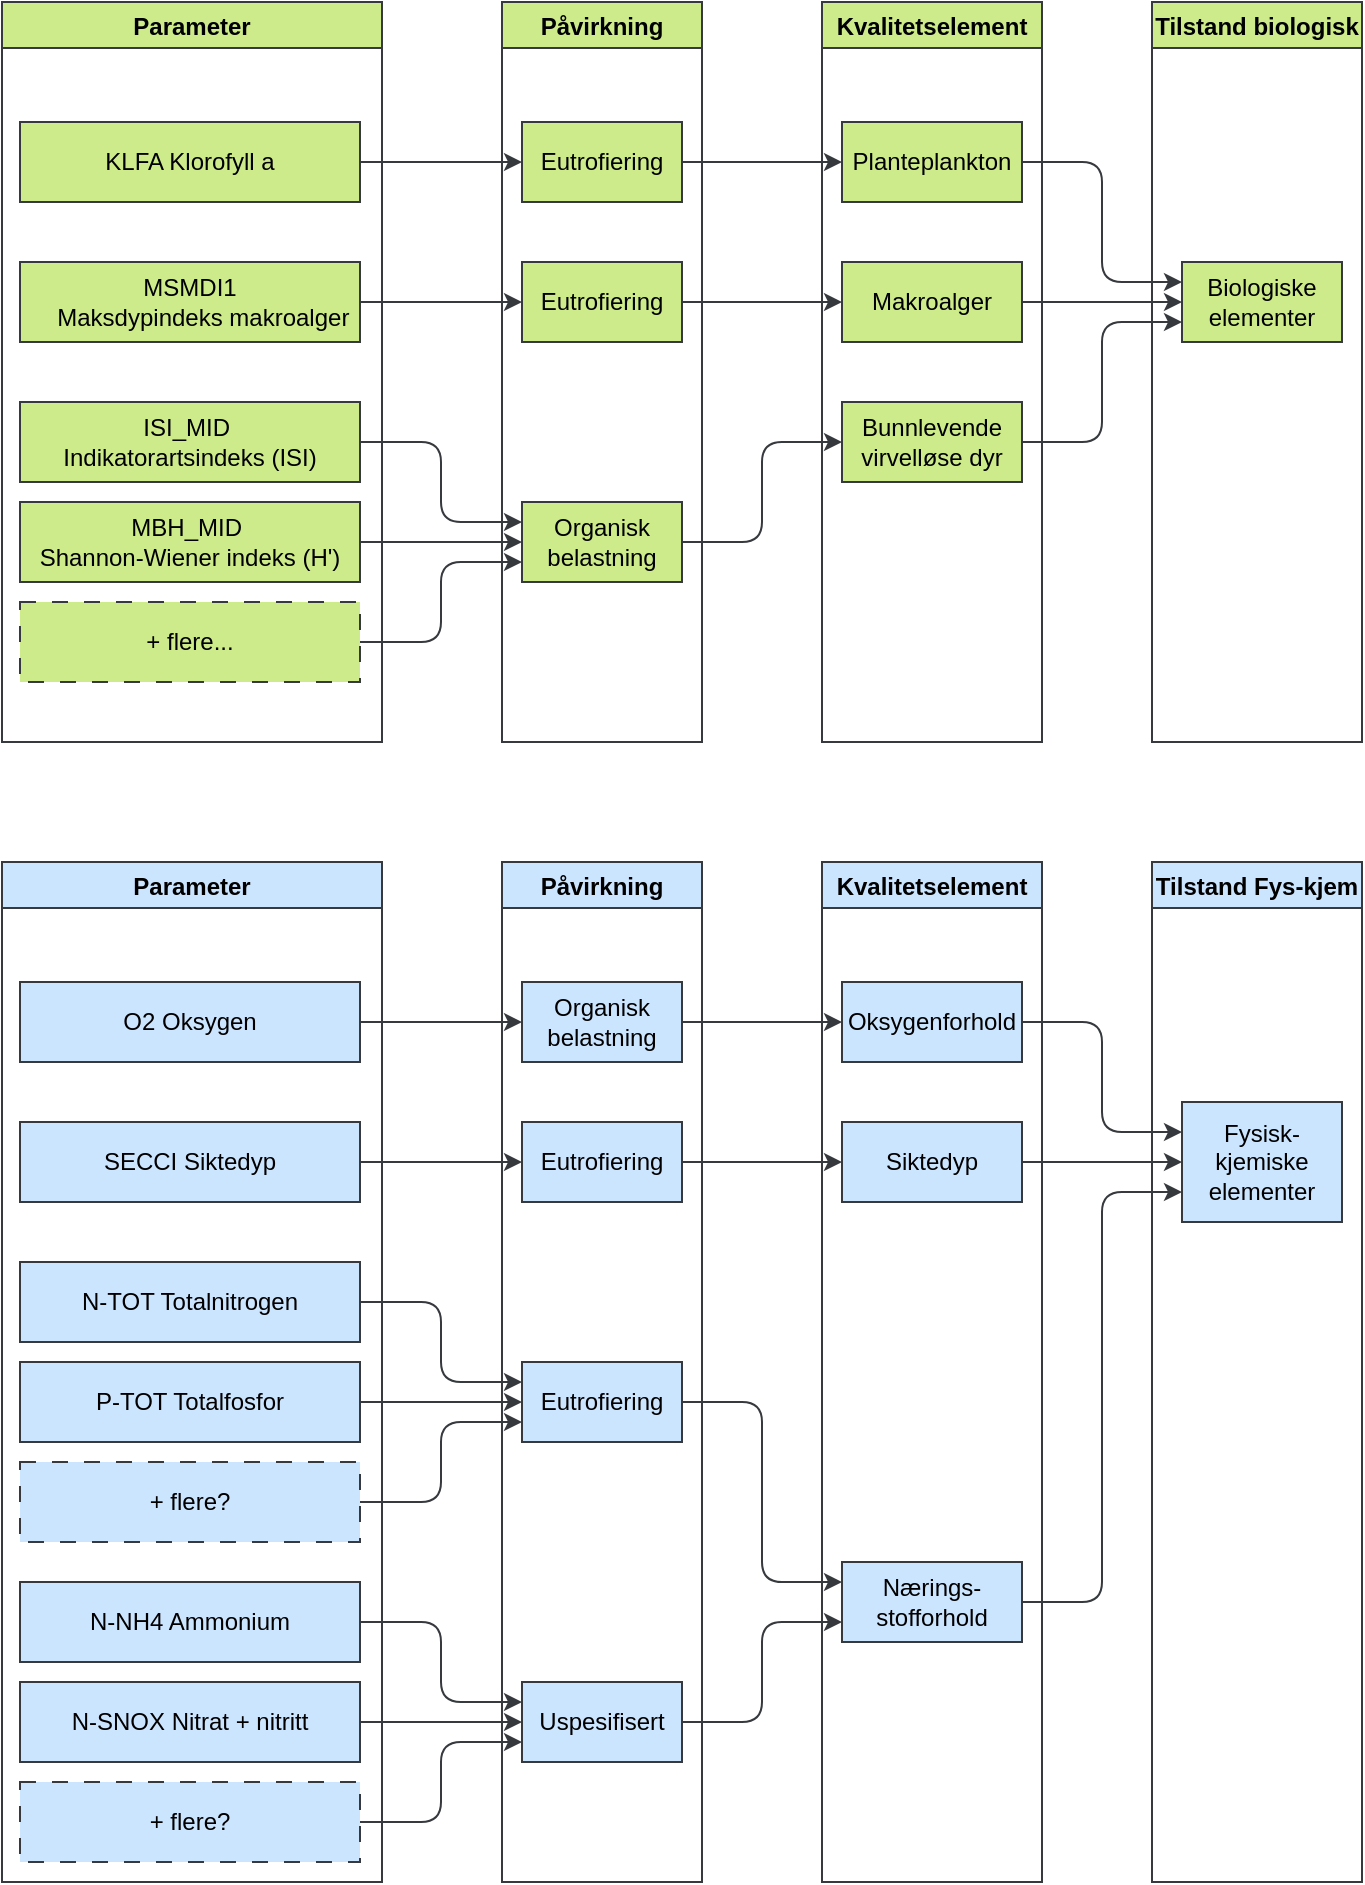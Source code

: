 <mxfile version="28.2.5">
  <diagram name="Page-1" id="hKgmJlj2i8ptv6tC-m2v">
    <mxGraphModel dx="1188" dy="743" grid="1" gridSize="10" guides="1" tooltips="1" connect="1" arrows="1" fold="1" page="1" pageScale="1" pageWidth="827" pageHeight="1169" background="light-dark(#FFFFFF,#FFFFFF)" math="0" shadow="0" adaptiveColors="simple">
      <root>
        <mxCell id="0" />
        <mxCell id="1" parent="0" />
        <mxCell id="rtQf0lQpv6UuY1po2udC-3" value="Planteplankton" style="whiteSpace=wrap;html=1;labelBackgroundColor=none;fillColor=#cdeb8b;strokeColor=#36393d;fontColor=#000000;" parent="1" vertex="1">
          <mxGeometry x="440" y="90" width="90" height="40" as="geometry" />
        </mxCell>
        <mxCell id="rtQf0lQpv6UuY1po2udC-4" value="" style="edgeStyle=elbowEdgeStyle;elbow=horizontal;html=1;rounded=1;curved=0;sourcePerimeterSpacing=0;targetPerimeterSpacing=0;startSize=6;endSize=6;entryX=0;entryY=0.25;entryDx=0;entryDy=0;labelBackgroundColor=none;strokeColor=#36393d;fontColor=#000000;fillColor=#cdeb8b;" parent="1" source="rtQf0lQpv6UuY1po2udC-3" target="rtQf0lQpv6UuY1po2udC-2" edge="1">
          <mxGeometry relative="1" as="geometry" />
        </mxCell>
        <mxCell id="rtQf0lQpv6UuY1po2udC-2" value="Biologiske elementer" style="whiteSpace=wrap;html=1;labelBackgroundColor=none;fillColor=#cdeb8b;strokeColor=#36393d;fontColor=#000000;" parent="1" vertex="1">
          <mxGeometry x="610" y="160" width="80" height="40" as="geometry" />
        </mxCell>
        <mxCell id="rtQf0lQpv6UuY1po2udC-8" value="Makroalger" style="whiteSpace=wrap;html=1;labelBackgroundColor=none;fillColor=#cdeb8b;strokeColor=#36393d;fontColor=#000000;" parent="1" vertex="1">
          <mxGeometry x="440" y="160" width="90" height="40" as="geometry" />
        </mxCell>
        <mxCell id="rtQf0lQpv6UuY1po2udC-9" value="" style="edgeStyle=elbowEdgeStyle;elbow=horizontal;html=1;rounded=1;curved=0;sourcePerimeterSpacing=0;targetPerimeterSpacing=0;startSize=6;endSize=6;entryX=0;entryY=0.5;entryDx=0;entryDy=0;labelBackgroundColor=none;strokeColor=#36393d;fontColor=#000000;fillColor=#cdeb8b;" parent="1" source="rtQf0lQpv6UuY1po2udC-8" target="rtQf0lQpv6UuY1po2udC-2" edge="1">
          <mxGeometry relative="1" as="geometry">
            <mxPoint x="640" y="250" as="targetPoint" />
          </mxGeometry>
        </mxCell>
        <mxCell id="rtQf0lQpv6UuY1po2udC-11" value="Bunnlevende virvelløse dyr" style="whiteSpace=wrap;html=1;labelBackgroundColor=none;fillColor=#cdeb8b;strokeColor=#36393d;fontColor=#000000;" parent="1" vertex="1">
          <mxGeometry x="440" y="230" width="90" height="40" as="geometry" />
        </mxCell>
        <mxCell id="rtQf0lQpv6UuY1po2udC-12" value="" style="edgeStyle=elbowEdgeStyle;elbow=horizontal;html=1;rounded=1;curved=0;sourcePerimeterSpacing=0;targetPerimeterSpacing=0;startSize=6;endSize=6;entryX=0;entryY=0.75;entryDx=0;entryDy=0;labelBackgroundColor=none;strokeColor=#36393d;fontColor=#000000;fillColor=#cdeb8b;" parent="1" source="rtQf0lQpv6UuY1po2udC-11" target="rtQf0lQpv6UuY1po2udC-2" edge="1">
          <mxGeometry relative="1" as="geometry">
            <mxPoint x="640" y="250" as="targetPoint" />
          </mxGeometry>
        </mxCell>
        <mxCell id="y_GRqJ1ZzVfy5zHWJSPP-1" value="Organisk belastning" style="whiteSpace=wrap;html=1;labelBackgroundColor=none;fillColor=#cdeb8b;strokeColor=#36393d;fontColor=#000000;" vertex="1" parent="1">
          <mxGeometry x="280" y="280" width="80" height="40" as="geometry" />
        </mxCell>
        <mxCell id="y_GRqJ1ZzVfy5zHWJSPP-2" value="" style="edgeStyle=elbowEdgeStyle;elbow=horizontal;html=1;rounded=1;curved=0;sourcePerimeterSpacing=0;targetPerimeterSpacing=0;startSize=6;endSize=6;entryX=0;entryY=0.5;entryDx=0;entryDy=0;labelBackgroundColor=none;strokeColor=#36393d;fontColor=#000000;fillColor=#cdeb8b;" edge="1" parent="1" source="y_GRqJ1ZzVfy5zHWJSPP-1" target="rtQf0lQpv6UuY1po2udC-11">
          <mxGeometry relative="1" as="geometry">
            <mxPoint x="390" y="240" as="targetPoint" />
          </mxGeometry>
        </mxCell>
        <mxCell id="y_GRqJ1ZzVfy5zHWJSPP-3" value="&lt;div&gt;ISI_MID&amp;nbsp;&lt;/div&gt;&lt;div&gt;Indikatorartsindeks (ISI)&lt;/div&gt;" style="whiteSpace=wrap;html=1;labelBackgroundColor=none;fillColor=#cdeb8b;strokeColor=#36393d;fontColor=#000000;" vertex="1" parent="1">
          <mxGeometry x="29" y="230" width="170" height="40" as="geometry" />
        </mxCell>
        <mxCell id="y_GRqJ1ZzVfy5zHWJSPP-4" value="" style="edgeStyle=elbowEdgeStyle;elbow=horizontal;html=1;rounded=1;curved=0;sourcePerimeterSpacing=0;targetPerimeterSpacing=0;startSize=6;endSize=6;entryX=0;entryY=0.25;entryDx=0;entryDy=0;labelBackgroundColor=none;strokeColor=#36393d;fontColor=#000000;fillColor=#cdeb8b;" edge="1" parent="1" source="y_GRqJ1ZzVfy5zHWJSPP-3" target="y_GRqJ1ZzVfy5zHWJSPP-1">
          <mxGeometry relative="1" as="geometry">
            <mxPoint x="240" y="310" as="targetPoint" />
          </mxGeometry>
        </mxCell>
        <mxCell id="y_GRqJ1ZzVfy5zHWJSPP-6" value="Eutrofiering" style="whiteSpace=wrap;html=1;labelBackgroundColor=none;fillColor=#cdeb8b;strokeColor=#36393d;fontColor=#000000;" vertex="1" parent="1">
          <mxGeometry x="280" y="160" width="80" height="40" as="geometry" />
        </mxCell>
        <mxCell id="y_GRqJ1ZzVfy5zHWJSPP-7" value="" style="edgeStyle=elbowEdgeStyle;elbow=horizontal;html=1;rounded=1;curved=0;sourcePerimeterSpacing=0;targetPerimeterSpacing=0;startSize=6;endSize=6;entryX=0;entryY=0.5;entryDx=0;entryDy=0;labelBackgroundColor=none;strokeColor=#36393d;fontColor=#000000;fillColor=#cdeb8b;" edge="1" parent="1" source="y_GRqJ1ZzVfy5zHWJSPP-6" target="rtQf0lQpv6UuY1po2udC-8">
          <mxGeometry relative="1" as="geometry">
            <mxPoint x="400" y="130" as="targetPoint" />
          </mxGeometry>
        </mxCell>
        <mxCell id="y_GRqJ1ZzVfy5zHWJSPP-8" value="&lt;div&gt;MSMDI1&lt;/div&gt;&lt;div&gt;&amp;nbsp; &amp;nbsp; Maksdypindeks makroalger&lt;/div&gt;" style="whiteSpace=wrap;html=1;labelBackgroundColor=none;fillColor=#cdeb8b;strokeColor=#36393d;fontColor=#000000;" vertex="1" parent="1">
          <mxGeometry x="29" y="160" width="170" height="40" as="geometry" />
        </mxCell>
        <mxCell id="y_GRqJ1ZzVfy5zHWJSPP-9" value="" style="edgeStyle=elbowEdgeStyle;elbow=horizontal;html=1;rounded=1;curved=0;sourcePerimeterSpacing=0;targetPerimeterSpacing=0;startSize=6;endSize=6;entryX=0;entryY=0.5;entryDx=0;entryDy=0;labelBackgroundColor=none;strokeColor=#36393d;fontColor=#000000;fillColor=#cdeb8b;" edge="1" parent="1" source="y_GRqJ1ZzVfy5zHWJSPP-8" target="y_GRqJ1ZzVfy5zHWJSPP-6">
          <mxGeometry relative="1" as="geometry">
            <mxPoint x="240" y="240" as="targetPoint" />
          </mxGeometry>
        </mxCell>
        <mxCell id="y_GRqJ1ZzVfy5zHWJSPP-10" value="Eutrofiering" style="whiteSpace=wrap;html=1;labelBackgroundColor=none;fillColor=#cdeb8b;strokeColor=#36393d;fontColor=#000000;" vertex="1" parent="1">
          <mxGeometry x="280" y="90" width="80" height="40" as="geometry" />
        </mxCell>
        <mxCell id="y_GRqJ1ZzVfy5zHWJSPP-11" value="" style="edgeStyle=elbowEdgeStyle;elbow=horizontal;html=1;rounded=1;curved=0;sourcePerimeterSpacing=0;targetPerimeterSpacing=0;startSize=6;endSize=6;entryX=0;entryY=0.5;entryDx=0;entryDy=0;labelBackgroundColor=none;strokeColor=#36393d;fontColor=#000000;fillColor=#cdeb8b;" edge="1" parent="1" source="y_GRqJ1ZzVfy5zHWJSPP-10" target="rtQf0lQpv6UuY1po2udC-3">
          <mxGeometry relative="1" as="geometry">
            <mxPoint x="430" y="50" as="targetPoint" />
          </mxGeometry>
        </mxCell>
        <mxCell id="y_GRqJ1ZzVfy5zHWJSPP-12" value="KLFA Klorofyll a" style="whiteSpace=wrap;html=1;labelBackgroundColor=none;fillColor=#cdeb8b;strokeColor=#36393d;fontColor=#000000;" vertex="1" parent="1">
          <mxGeometry x="29" y="90" width="170" height="40" as="geometry" />
        </mxCell>
        <mxCell id="y_GRqJ1ZzVfy5zHWJSPP-13" value="" style="edgeStyle=elbowEdgeStyle;elbow=horizontal;html=1;rounded=1;curved=0;sourcePerimeterSpacing=0;targetPerimeterSpacing=0;startSize=6;endSize=6;entryX=0;entryY=0.5;entryDx=0;entryDy=0;labelBackgroundColor=none;strokeColor=#36393d;fontColor=#000000;fillColor=#cdeb8b;" edge="1" parent="1" source="y_GRqJ1ZzVfy5zHWJSPP-12" target="y_GRqJ1ZzVfy5zHWJSPP-10">
          <mxGeometry relative="1" as="geometry">
            <mxPoint x="240" y="170" as="targetPoint" />
          </mxGeometry>
        </mxCell>
        <mxCell id="y_GRqJ1ZzVfy5zHWJSPP-15" value="&lt;div&gt;MBH_MID&amp;nbsp;&lt;/div&gt;&lt;div&gt;Shannon-Wiener indeks (H&#39;)&lt;/div&gt;" style="whiteSpace=wrap;html=1;labelBackgroundColor=none;fillColor=#cdeb8b;strokeColor=#36393d;fontColor=#000000;" vertex="1" parent="1">
          <mxGeometry x="29" y="280" width="170" height="40" as="geometry" />
        </mxCell>
        <mxCell id="y_GRqJ1ZzVfy5zHWJSPP-16" value="" style="edgeStyle=elbowEdgeStyle;elbow=horizontal;html=1;rounded=1;curved=0;sourcePerimeterSpacing=0;targetPerimeterSpacing=0;startSize=6;endSize=6;entryX=0;entryY=0.5;entryDx=0;entryDy=0;labelBackgroundColor=none;strokeColor=#36393d;fontColor=#000000;fillColor=#cdeb8b;" edge="1" parent="1" source="y_GRqJ1ZzVfy5zHWJSPP-15" target="y_GRqJ1ZzVfy5zHWJSPP-1">
          <mxGeometry relative="1" as="geometry">
            <mxPoint x="320" y="300" as="targetPoint" />
          </mxGeometry>
        </mxCell>
        <mxCell id="y_GRqJ1ZzVfy5zHWJSPP-17" value="+ flere..." style="whiteSpace=wrap;html=1;dashed=1;dashPattern=8 8;labelBackgroundColor=none;fillColor=#cdeb8b;strokeColor=#36393d;fontColor=#000000;" vertex="1" parent="1">
          <mxGeometry x="29" y="330" width="170" height="40" as="geometry" />
        </mxCell>
        <mxCell id="y_GRqJ1ZzVfy5zHWJSPP-18" value="" style="edgeStyle=elbowEdgeStyle;elbow=horizontal;html=1;rounded=1;curved=0;sourcePerimeterSpacing=0;targetPerimeterSpacing=0;startSize=6;endSize=6;entryX=0;entryY=0.75;entryDx=0;entryDy=0;labelBackgroundColor=none;strokeColor=#36393d;fontColor=#000000;fillColor=#cdeb8b;" edge="1" parent="1" source="y_GRqJ1ZzVfy5zHWJSPP-17" target="y_GRqJ1ZzVfy5zHWJSPP-1">
          <mxGeometry relative="1" as="geometry">
            <mxPoint x="320" y="350" as="targetPoint" />
          </mxGeometry>
        </mxCell>
        <mxCell id="y_GRqJ1ZzVfy5zHWJSPP-19" value="Parameter" style="swimlane;labelBackgroundColor=none;fillColor=#cdeb8b;strokeColor=#36393d;fontColor=#000000;" vertex="1" parent="1">
          <mxGeometry x="20" y="30" width="190" height="370" as="geometry" />
        </mxCell>
        <mxCell id="y_GRqJ1ZzVfy5zHWJSPP-20" value="Påvirkning" style="swimlane;labelBackgroundColor=none;fillColor=#cdeb8b;strokeColor=#36393d;fontColor=#000000;" vertex="1" parent="1">
          <mxGeometry x="270" y="30" width="100" height="370" as="geometry" />
        </mxCell>
        <mxCell id="y_GRqJ1ZzVfy5zHWJSPP-21" value="Kvalitetselement" style="swimlane;labelBackgroundColor=none;fillColor=#cdeb8b;strokeColor=#36393d;fontColor=#000000;" vertex="1" parent="1">
          <mxGeometry x="430" y="30" width="110" height="370" as="geometry" />
        </mxCell>
        <mxCell id="y_GRqJ1ZzVfy5zHWJSPP-22" value="Tilstand biologisk" style="swimlane;labelBackgroundColor=none;fillColor=#cdeb8b;strokeColor=#36393d;fontColor=#000000;" vertex="1" parent="1">
          <mxGeometry x="595" y="30" width="105" height="370" as="geometry" />
        </mxCell>
        <mxCell id="y_GRqJ1ZzVfy5zHWJSPP-23" value="Oksygenforhold" style="whiteSpace=wrap;html=1;labelBackgroundColor=none;fillColor=#cce5ff;strokeColor=#36393d;fontColor=#000000;" vertex="1" parent="1">
          <mxGeometry x="440" y="520" width="90" height="40" as="geometry" />
        </mxCell>
        <mxCell id="y_GRqJ1ZzVfy5zHWJSPP-24" value="" style="edgeStyle=elbowEdgeStyle;elbow=horizontal;html=1;rounded=1;curved=0;sourcePerimeterSpacing=0;targetPerimeterSpacing=0;startSize=6;endSize=6;entryX=0;entryY=0.25;entryDx=0;entryDy=0;labelBackgroundColor=none;fontColor=#000000;fillColor=#cce5ff;strokeColor=#36393d;" edge="1" parent="1" source="y_GRqJ1ZzVfy5zHWJSPP-23" target="y_GRqJ1ZzVfy5zHWJSPP-25">
          <mxGeometry relative="1" as="geometry" />
        </mxCell>
        <mxCell id="y_GRqJ1ZzVfy5zHWJSPP-25" value="Fysisk-kjemiske elementer" style="whiteSpace=wrap;html=1;labelBackgroundColor=none;fillColor=#cce5ff;strokeColor=#36393d;fontColor=#000000;" vertex="1" parent="1">
          <mxGeometry x="610" y="580" width="80" height="60" as="geometry" />
        </mxCell>
        <mxCell id="y_GRqJ1ZzVfy5zHWJSPP-26" value="Siktedyp" style="whiteSpace=wrap;html=1;labelBackgroundColor=none;fillColor=#cce5ff;strokeColor=#36393d;fontColor=#000000;" vertex="1" parent="1">
          <mxGeometry x="440" y="590" width="90" height="40" as="geometry" />
        </mxCell>
        <mxCell id="y_GRqJ1ZzVfy5zHWJSPP-27" value="" style="edgeStyle=elbowEdgeStyle;elbow=horizontal;html=1;rounded=1;curved=0;sourcePerimeterSpacing=0;targetPerimeterSpacing=0;startSize=6;endSize=6;entryX=0;entryY=0.5;entryDx=0;entryDy=0;labelBackgroundColor=none;fontColor=#000000;fillColor=#cce5ff;strokeColor=#36393d;" edge="1" parent="1" source="y_GRqJ1ZzVfy5zHWJSPP-26" target="y_GRqJ1ZzVfy5zHWJSPP-25">
          <mxGeometry relative="1" as="geometry">
            <mxPoint x="640" y="680" as="targetPoint" />
          </mxGeometry>
        </mxCell>
        <mxCell id="y_GRqJ1ZzVfy5zHWJSPP-29" value="" style="edgeStyle=elbowEdgeStyle;elbow=horizontal;html=1;rounded=1;curved=0;sourcePerimeterSpacing=0;targetPerimeterSpacing=0;startSize=6;endSize=6;entryX=0;entryY=0.75;entryDx=0;entryDy=0;labelBackgroundColor=none;fontColor=#000000;fillColor=#cce5ff;strokeColor=#36393d;" edge="1" parent="1" source="y_GRqJ1ZzVfy5zHWJSPP-28" target="y_GRqJ1ZzVfy5zHWJSPP-25">
          <mxGeometry relative="1" as="geometry">
            <mxPoint x="640" y="680" as="targetPoint" />
          </mxGeometry>
        </mxCell>
        <mxCell id="y_GRqJ1ZzVfy5zHWJSPP-30" value="Eutrofiering" style="whiteSpace=wrap;html=1;labelBackgroundColor=none;fillColor=#cce5ff;strokeColor=#36393d;fontColor=#000000;" vertex="1" parent="1">
          <mxGeometry x="280" y="710" width="80" height="40" as="geometry" />
        </mxCell>
        <mxCell id="y_GRqJ1ZzVfy5zHWJSPP-31" value="" style="edgeStyle=elbowEdgeStyle;elbow=horizontal;html=1;rounded=1;curved=0;sourcePerimeterSpacing=0;targetPerimeterSpacing=0;startSize=6;endSize=6;entryX=0;entryY=0.25;entryDx=0;entryDy=0;labelBackgroundColor=none;fontColor=#000000;fillColor=#cce5ff;strokeColor=#36393d;" edge="1" parent="1" source="y_GRqJ1ZzVfy5zHWJSPP-30" target="y_GRqJ1ZzVfy5zHWJSPP-28">
          <mxGeometry relative="1" as="geometry">
            <mxPoint x="400" y="670" as="targetPoint" />
          </mxGeometry>
        </mxCell>
        <mxCell id="y_GRqJ1ZzVfy5zHWJSPP-32" value="N-TOT Totalnitrogen" style="whiteSpace=wrap;html=1;labelBackgroundColor=none;fillColor=#cce5ff;strokeColor=#36393d;fontColor=#000000;" vertex="1" parent="1">
          <mxGeometry x="29" y="660" width="170" height="40" as="geometry" />
        </mxCell>
        <mxCell id="y_GRqJ1ZzVfy5zHWJSPP-33" value="" style="edgeStyle=elbowEdgeStyle;elbow=horizontal;html=1;rounded=1;curved=0;sourcePerimeterSpacing=0;targetPerimeterSpacing=0;startSize=6;endSize=6;entryX=0;entryY=0.25;entryDx=0;entryDy=0;labelBackgroundColor=none;fontColor=#000000;fillColor=#cce5ff;strokeColor=#36393d;" edge="1" parent="1" source="y_GRqJ1ZzVfy5zHWJSPP-32" target="y_GRqJ1ZzVfy5zHWJSPP-30">
          <mxGeometry relative="1" as="geometry">
            <mxPoint x="240" y="740" as="targetPoint" />
          </mxGeometry>
        </mxCell>
        <mxCell id="y_GRqJ1ZzVfy5zHWJSPP-34" value="Eutrofiering" style="whiteSpace=wrap;html=1;labelBackgroundColor=none;fillColor=#cce5ff;strokeColor=#36393d;fontColor=#000000;" vertex="1" parent="1">
          <mxGeometry x="280" y="590" width="80" height="40" as="geometry" />
        </mxCell>
        <mxCell id="y_GRqJ1ZzVfy5zHWJSPP-35" value="" style="edgeStyle=elbowEdgeStyle;elbow=horizontal;html=1;rounded=1;curved=0;sourcePerimeterSpacing=0;targetPerimeterSpacing=0;startSize=6;endSize=6;entryX=0;entryY=0.5;entryDx=0;entryDy=0;labelBackgroundColor=none;fontColor=#000000;fillColor=#cce5ff;strokeColor=#36393d;" edge="1" parent="1" source="y_GRqJ1ZzVfy5zHWJSPP-34" target="y_GRqJ1ZzVfy5zHWJSPP-26">
          <mxGeometry relative="1" as="geometry">
            <mxPoint x="400" y="560" as="targetPoint" />
          </mxGeometry>
        </mxCell>
        <mxCell id="y_GRqJ1ZzVfy5zHWJSPP-36" value="SECCI Siktedyp" style="whiteSpace=wrap;html=1;labelBackgroundColor=none;fillColor=#cce5ff;strokeColor=#36393d;fontColor=#000000;" vertex="1" parent="1">
          <mxGeometry x="29" y="590" width="170" height="40" as="geometry" />
        </mxCell>
        <mxCell id="y_GRqJ1ZzVfy5zHWJSPP-37" value="" style="edgeStyle=elbowEdgeStyle;elbow=horizontal;html=1;rounded=1;curved=0;sourcePerimeterSpacing=0;targetPerimeterSpacing=0;startSize=6;endSize=6;entryX=0;entryY=0.5;entryDx=0;entryDy=0;labelBackgroundColor=none;fontColor=#000000;fillColor=#cce5ff;strokeColor=#36393d;" edge="1" parent="1" source="y_GRqJ1ZzVfy5zHWJSPP-36" target="y_GRqJ1ZzVfy5zHWJSPP-34">
          <mxGeometry relative="1" as="geometry">
            <mxPoint x="240" y="670" as="targetPoint" />
          </mxGeometry>
        </mxCell>
        <mxCell id="y_GRqJ1ZzVfy5zHWJSPP-38" value="Organisk belastning" style="whiteSpace=wrap;html=1;labelBackgroundColor=none;fillColor=#cce5ff;strokeColor=#36393d;fontColor=#000000;" vertex="1" parent="1">
          <mxGeometry x="280" y="520" width="80" height="40" as="geometry" />
        </mxCell>
        <mxCell id="y_GRqJ1ZzVfy5zHWJSPP-39" value="" style="edgeStyle=elbowEdgeStyle;elbow=horizontal;html=1;rounded=1;curved=0;sourcePerimeterSpacing=0;targetPerimeterSpacing=0;startSize=6;endSize=6;entryX=0;entryY=0.5;entryDx=0;entryDy=0;labelBackgroundColor=none;fontColor=#000000;fillColor=#cce5ff;strokeColor=#36393d;" edge="1" parent="1" source="y_GRqJ1ZzVfy5zHWJSPP-38" target="y_GRqJ1ZzVfy5zHWJSPP-23">
          <mxGeometry relative="1" as="geometry">
            <mxPoint x="430" y="480" as="targetPoint" />
          </mxGeometry>
        </mxCell>
        <mxCell id="y_GRqJ1ZzVfy5zHWJSPP-40" value="O2 Oksygen" style="whiteSpace=wrap;html=1;labelBackgroundColor=none;fillColor=#cce5ff;strokeColor=#36393d;fontColor=#000000;" vertex="1" parent="1">
          <mxGeometry x="29" y="520" width="170" height="40" as="geometry" />
        </mxCell>
        <mxCell id="y_GRqJ1ZzVfy5zHWJSPP-41" value="" style="edgeStyle=elbowEdgeStyle;elbow=horizontal;html=1;rounded=1;curved=0;sourcePerimeterSpacing=0;targetPerimeterSpacing=0;startSize=6;endSize=6;entryX=0;entryY=0.5;entryDx=0;entryDy=0;labelBackgroundColor=none;fontColor=#000000;fillColor=#cce5ff;strokeColor=#36393d;" edge="1" parent="1" source="y_GRqJ1ZzVfy5zHWJSPP-40" target="y_GRqJ1ZzVfy5zHWJSPP-38">
          <mxGeometry relative="1" as="geometry">
            <mxPoint x="240" y="600" as="targetPoint" />
          </mxGeometry>
        </mxCell>
        <mxCell id="y_GRqJ1ZzVfy5zHWJSPP-42" value="P-TOT Totalfosfor" style="whiteSpace=wrap;html=1;labelBackgroundColor=none;fillColor=#cce5ff;strokeColor=#36393d;fontColor=#000000;" vertex="1" parent="1">
          <mxGeometry x="29" y="710" width="170" height="40" as="geometry" />
        </mxCell>
        <mxCell id="y_GRqJ1ZzVfy5zHWJSPP-43" value="" style="edgeStyle=elbowEdgeStyle;elbow=horizontal;html=1;rounded=1;curved=0;sourcePerimeterSpacing=0;targetPerimeterSpacing=0;startSize=6;endSize=6;entryX=0;entryY=0.5;entryDx=0;entryDy=0;labelBackgroundColor=none;fontColor=#000000;fillColor=#cce5ff;strokeColor=#36393d;" edge="1" parent="1" source="y_GRqJ1ZzVfy5zHWJSPP-42" target="y_GRqJ1ZzVfy5zHWJSPP-30">
          <mxGeometry relative="1" as="geometry">
            <mxPoint x="320" y="730" as="targetPoint" />
          </mxGeometry>
        </mxCell>
        <mxCell id="y_GRqJ1ZzVfy5zHWJSPP-44" value="+ flere?" style="whiteSpace=wrap;html=1;dashed=1;dashPattern=8 8;labelBackgroundColor=none;fillColor=#cce5ff;strokeColor=#36393d;fontColor=#000000;" vertex="1" parent="1">
          <mxGeometry x="29" y="760" width="170" height="40" as="geometry" />
        </mxCell>
        <mxCell id="y_GRqJ1ZzVfy5zHWJSPP-45" value="" style="edgeStyle=elbowEdgeStyle;elbow=horizontal;html=1;rounded=1;curved=0;sourcePerimeterSpacing=0;targetPerimeterSpacing=0;startSize=6;endSize=6;entryX=0;entryY=0.75;entryDx=0;entryDy=0;labelBackgroundColor=none;fontColor=#000000;fillColor=#cce5ff;strokeColor=#36393d;" edge="1" parent="1" source="y_GRqJ1ZzVfy5zHWJSPP-44" target="y_GRqJ1ZzVfy5zHWJSPP-30">
          <mxGeometry relative="1" as="geometry">
            <mxPoint x="320" y="780" as="targetPoint" />
          </mxGeometry>
        </mxCell>
        <mxCell id="y_GRqJ1ZzVfy5zHWJSPP-46" value="Parameter" style="swimlane;labelBackgroundColor=none;fillColor=#cce5ff;strokeColor=#36393d;fontColor=#000000;" vertex="1" parent="1">
          <mxGeometry x="20" y="460" width="190" height="510" as="geometry" />
        </mxCell>
        <mxCell id="y_GRqJ1ZzVfy5zHWJSPP-50" value="Uspesifisert" style="whiteSpace=wrap;html=1;labelBackgroundColor=none;fillColor=#cce5ff;strokeColor=#36393d;fontColor=#000000;" vertex="1" parent="y_GRqJ1ZzVfy5zHWJSPP-46">
          <mxGeometry x="260" y="410" width="80" height="40" as="geometry" />
        </mxCell>
        <mxCell id="y_GRqJ1ZzVfy5zHWJSPP-51" value="N-NH4 Ammonium" style="whiteSpace=wrap;html=1;labelBackgroundColor=none;fillColor=#cce5ff;strokeColor=#36393d;fontColor=#000000;" vertex="1" parent="y_GRqJ1ZzVfy5zHWJSPP-46">
          <mxGeometry x="9" y="360" width="170" height="40" as="geometry" />
        </mxCell>
        <mxCell id="y_GRqJ1ZzVfy5zHWJSPP-52" value="" style="edgeStyle=elbowEdgeStyle;elbow=horizontal;html=1;rounded=1;curved=0;sourcePerimeterSpacing=0;targetPerimeterSpacing=0;startSize=6;endSize=6;entryX=0;entryY=0.25;entryDx=0;entryDy=0;labelBackgroundColor=none;fontColor=#000000;fillColor=#cce5ff;strokeColor=#36393d;" edge="1" parent="y_GRqJ1ZzVfy5zHWJSPP-46" source="y_GRqJ1ZzVfy5zHWJSPP-51" target="y_GRqJ1ZzVfy5zHWJSPP-50">
          <mxGeometry relative="1" as="geometry">
            <mxPoint x="220" y="440" as="targetPoint" />
          </mxGeometry>
        </mxCell>
        <mxCell id="y_GRqJ1ZzVfy5zHWJSPP-53" value="N-SNOX Nitrat + nitritt" style="whiteSpace=wrap;html=1;labelBackgroundColor=none;fillColor=#cce5ff;strokeColor=#36393d;fontColor=#000000;" vertex="1" parent="y_GRqJ1ZzVfy5zHWJSPP-46">
          <mxGeometry x="9" y="410" width="170" height="40" as="geometry" />
        </mxCell>
        <mxCell id="y_GRqJ1ZzVfy5zHWJSPP-54" value="" style="edgeStyle=elbowEdgeStyle;elbow=horizontal;html=1;rounded=1;curved=0;sourcePerimeterSpacing=0;targetPerimeterSpacing=0;startSize=6;endSize=6;entryX=0;entryY=0.5;entryDx=0;entryDy=0;labelBackgroundColor=none;fontColor=#000000;fillColor=#cce5ff;strokeColor=#36393d;" edge="1" parent="y_GRqJ1ZzVfy5zHWJSPP-46" source="y_GRqJ1ZzVfy5zHWJSPP-53" target="y_GRqJ1ZzVfy5zHWJSPP-50">
          <mxGeometry relative="1" as="geometry">
            <mxPoint x="300" y="430" as="targetPoint" />
          </mxGeometry>
        </mxCell>
        <mxCell id="y_GRqJ1ZzVfy5zHWJSPP-55" value="+ flere?" style="whiteSpace=wrap;html=1;dashed=1;dashPattern=8 8;labelBackgroundColor=none;fillColor=#cce5ff;strokeColor=#36393d;fontColor=#000000;" vertex="1" parent="y_GRqJ1ZzVfy5zHWJSPP-46">
          <mxGeometry x="9" y="460" width="170" height="40" as="geometry" />
        </mxCell>
        <mxCell id="y_GRqJ1ZzVfy5zHWJSPP-56" value="" style="edgeStyle=elbowEdgeStyle;elbow=horizontal;html=1;rounded=1;curved=0;sourcePerimeterSpacing=0;targetPerimeterSpacing=0;startSize=6;endSize=6;entryX=0;entryY=0.75;entryDx=0;entryDy=0;labelBackgroundColor=none;fontColor=#000000;fillColor=#cce5ff;strokeColor=#36393d;" edge="1" parent="y_GRqJ1ZzVfy5zHWJSPP-46" source="y_GRqJ1ZzVfy5zHWJSPP-55" target="y_GRqJ1ZzVfy5zHWJSPP-50">
          <mxGeometry relative="1" as="geometry">
            <mxPoint x="300" y="480" as="targetPoint" />
          </mxGeometry>
        </mxCell>
        <mxCell id="y_GRqJ1ZzVfy5zHWJSPP-47" value="Påvirkning" style="swimlane;labelBackgroundColor=none;fillColor=#cce5ff;strokeColor=#36393d;fontColor=#000000;" vertex="1" parent="1">
          <mxGeometry x="270" y="460" width="100" height="510" as="geometry" />
        </mxCell>
        <mxCell id="y_GRqJ1ZzVfy5zHWJSPP-48" value="Kvalitetselement" style="swimlane;labelBackgroundColor=none;fillColor=#cce5ff;strokeColor=#36393d;fontColor=#000000;" vertex="1" parent="1">
          <mxGeometry x="430" y="460" width="110" height="510" as="geometry" />
        </mxCell>
        <mxCell id="y_GRqJ1ZzVfy5zHWJSPP-28" value="Nærings-stofforhold" style="whiteSpace=wrap;html=1;labelBackgroundColor=none;fillColor=#cce5ff;strokeColor=#36393d;fontColor=#000000;" vertex="1" parent="y_GRqJ1ZzVfy5zHWJSPP-48">
          <mxGeometry x="10" y="350" width="90" height="40" as="geometry" />
        </mxCell>
        <mxCell id="y_GRqJ1ZzVfy5zHWJSPP-49" value="Tilstand Fys-kjem" style="swimlane;labelBackgroundColor=none;fillColor=#cce5ff;strokeColor=#36393d;fontColor=#000000;" vertex="1" parent="1">
          <mxGeometry x="595" y="460" width="105" height="510" as="geometry" />
        </mxCell>
        <mxCell id="y_GRqJ1ZzVfy5zHWJSPP-57" value="" style="edgeStyle=elbowEdgeStyle;elbow=horizontal;html=1;rounded=1;curved=0;sourcePerimeterSpacing=0;targetPerimeterSpacing=0;startSize=6;endSize=6;exitX=1;exitY=0.5;exitDx=0;exitDy=0;entryX=0;entryY=0.75;entryDx=0;entryDy=0;labelBackgroundColor=none;fontColor=#000000;fillColor=#cce5ff;strokeColor=#36393d;" edge="1" parent="1" source="y_GRqJ1ZzVfy5zHWJSPP-50" target="y_GRqJ1ZzVfy5zHWJSPP-28">
          <mxGeometry relative="1" as="geometry">
            <mxPoint x="440" y="690" as="targetPoint" />
            <mxPoint x="450" y="970" as="sourcePoint" />
          </mxGeometry>
        </mxCell>
      </root>
    </mxGraphModel>
  </diagram>
</mxfile>
